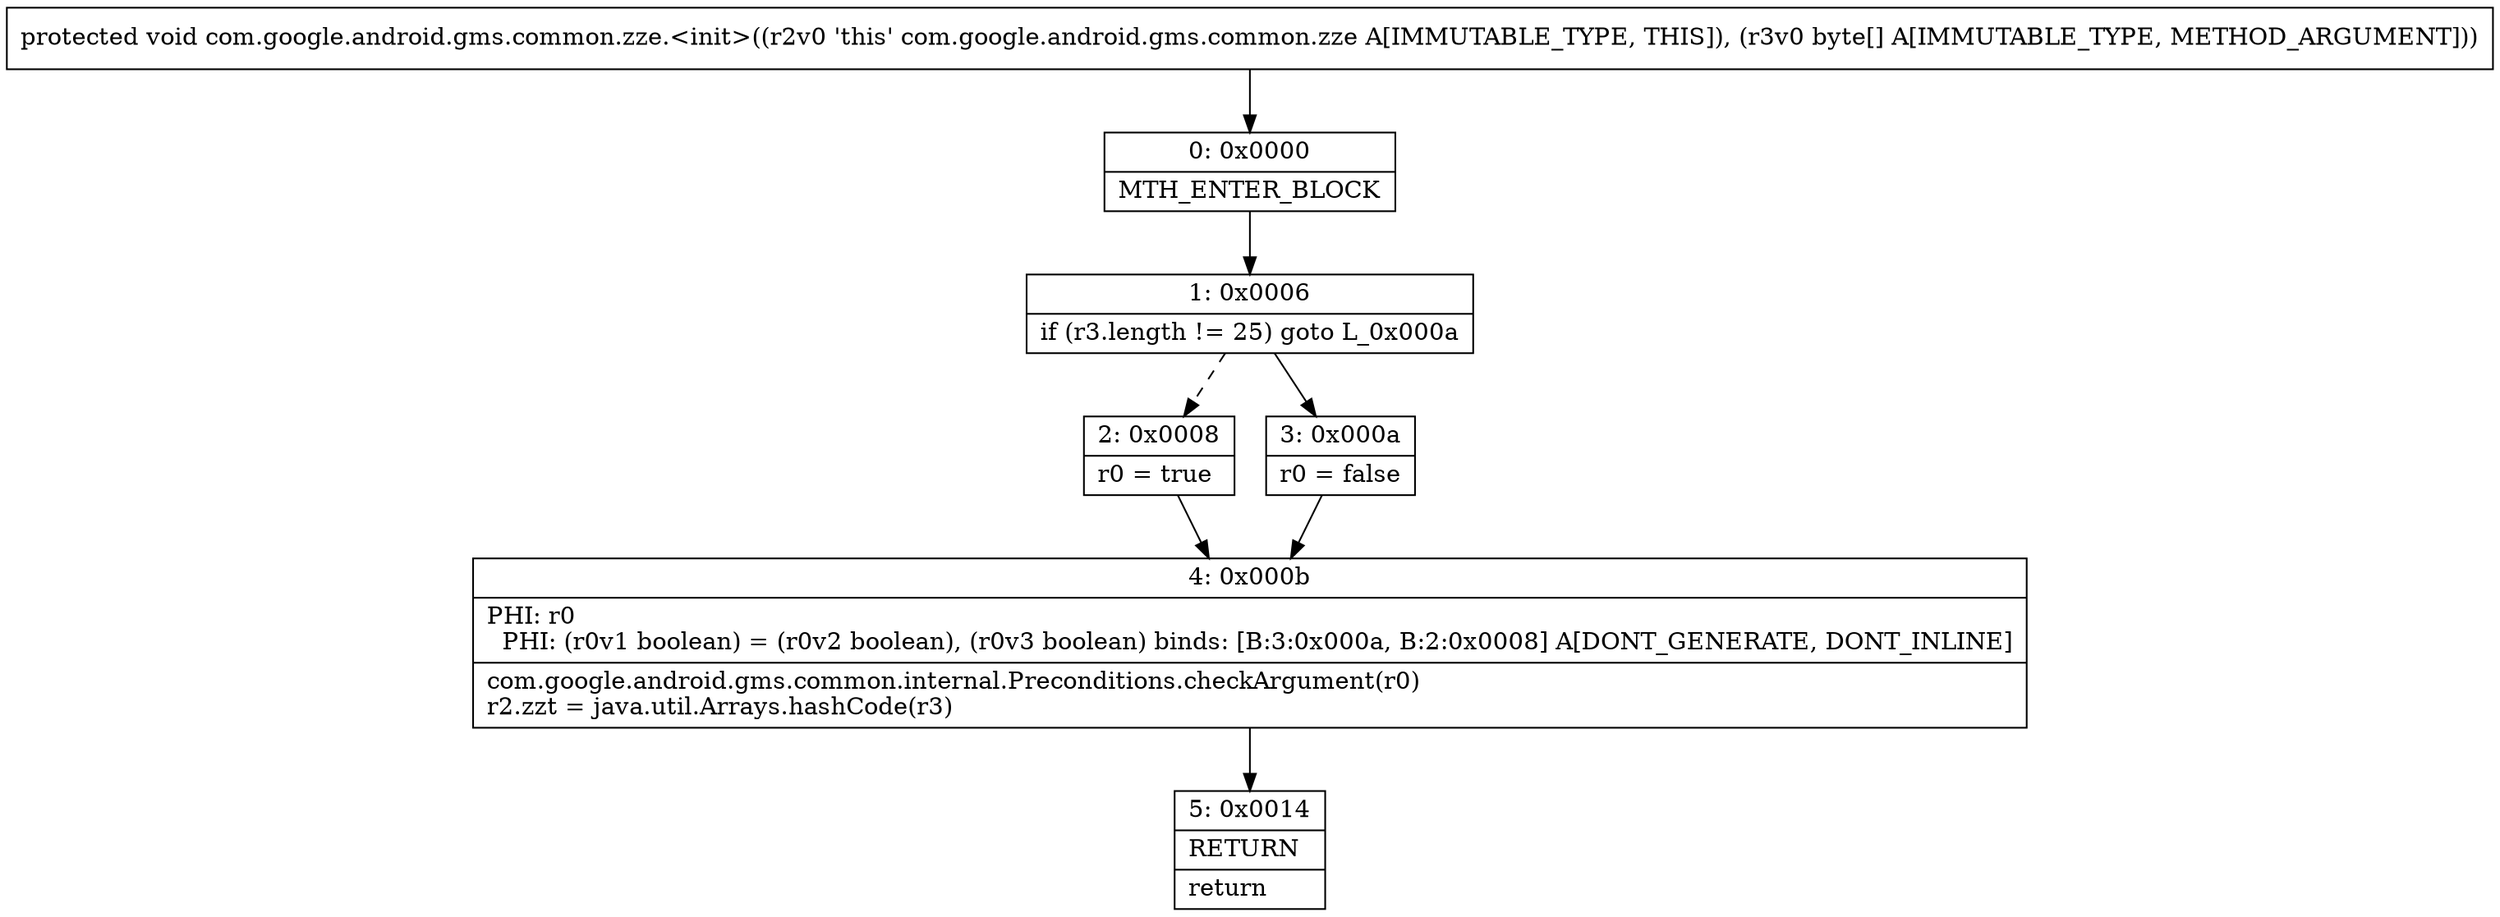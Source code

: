 digraph "CFG forcom.google.android.gms.common.zze.\<init\>([B)V" {
Node_0 [shape=record,label="{0\:\ 0x0000|MTH_ENTER_BLOCK\l}"];
Node_1 [shape=record,label="{1\:\ 0x0006|if (r3.length != 25) goto L_0x000a\l}"];
Node_2 [shape=record,label="{2\:\ 0x0008|r0 = true\l}"];
Node_3 [shape=record,label="{3\:\ 0x000a|r0 = false\l}"];
Node_4 [shape=record,label="{4\:\ 0x000b|PHI: r0 \l  PHI: (r0v1 boolean) = (r0v2 boolean), (r0v3 boolean) binds: [B:3:0x000a, B:2:0x0008] A[DONT_GENERATE, DONT_INLINE]\l|com.google.android.gms.common.internal.Preconditions.checkArgument(r0)\lr2.zzt = java.util.Arrays.hashCode(r3)\l}"];
Node_5 [shape=record,label="{5\:\ 0x0014|RETURN\l|return\l}"];
MethodNode[shape=record,label="{protected void com.google.android.gms.common.zze.\<init\>((r2v0 'this' com.google.android.gms.common.zze A[IMMUTABLE_TYPE, THIS]), (r3v0 byte[] A[IMMUTABLE_TYPE, METHOD_ARGUMENT])) }"];
MethodNode -> Node_0;
Node_0 -> Node_1;
Node_1 -> Node_2[style=dashed];
Node_1 -> Node_3;
Node_2 -> Node_4;
Node_3 -> Node_4;
Node_4 -> Node_5;
}

